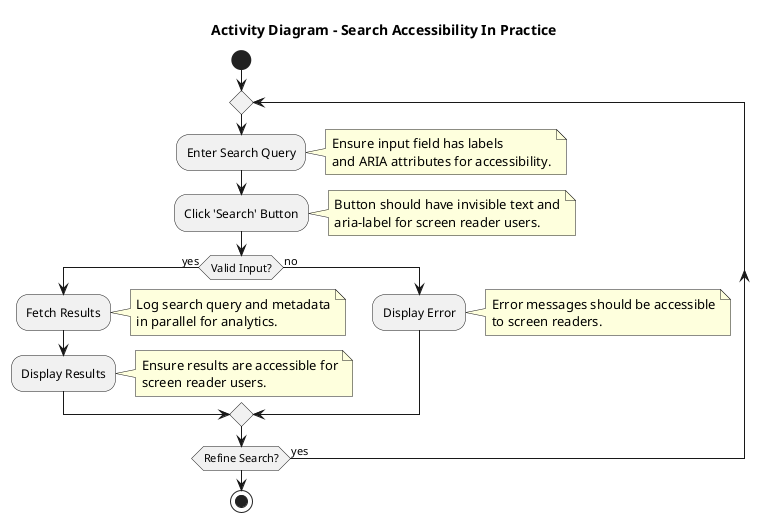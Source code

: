 @startuml
title
Activity Diagram - Search Accessibility In Practice
endtitle
start

repeat
  :Enter Search Query;
  note right
    Ensure input field has labels
    and ARIA attributes for accessibility.
  end note

  :Click 'Search' Button;
  note right
    Button should have invisible text and
    aria-label for screen reader users.
  end note

  if (Valid Input?) then (yes)
    :Fetch Results;
    note right
      Log search query and metadata
      in parallel for analytics.
    end note
    :Display Results;
    note right
      Ensure results are accessible for
      screen reader users.
    end note
  else (no)
    :Display Error;
    note right
      Error messages should be accessible
      to screen readers.
    end note
  endif
repeat while (Refine Search?) is (yes)

stop
@enduml
